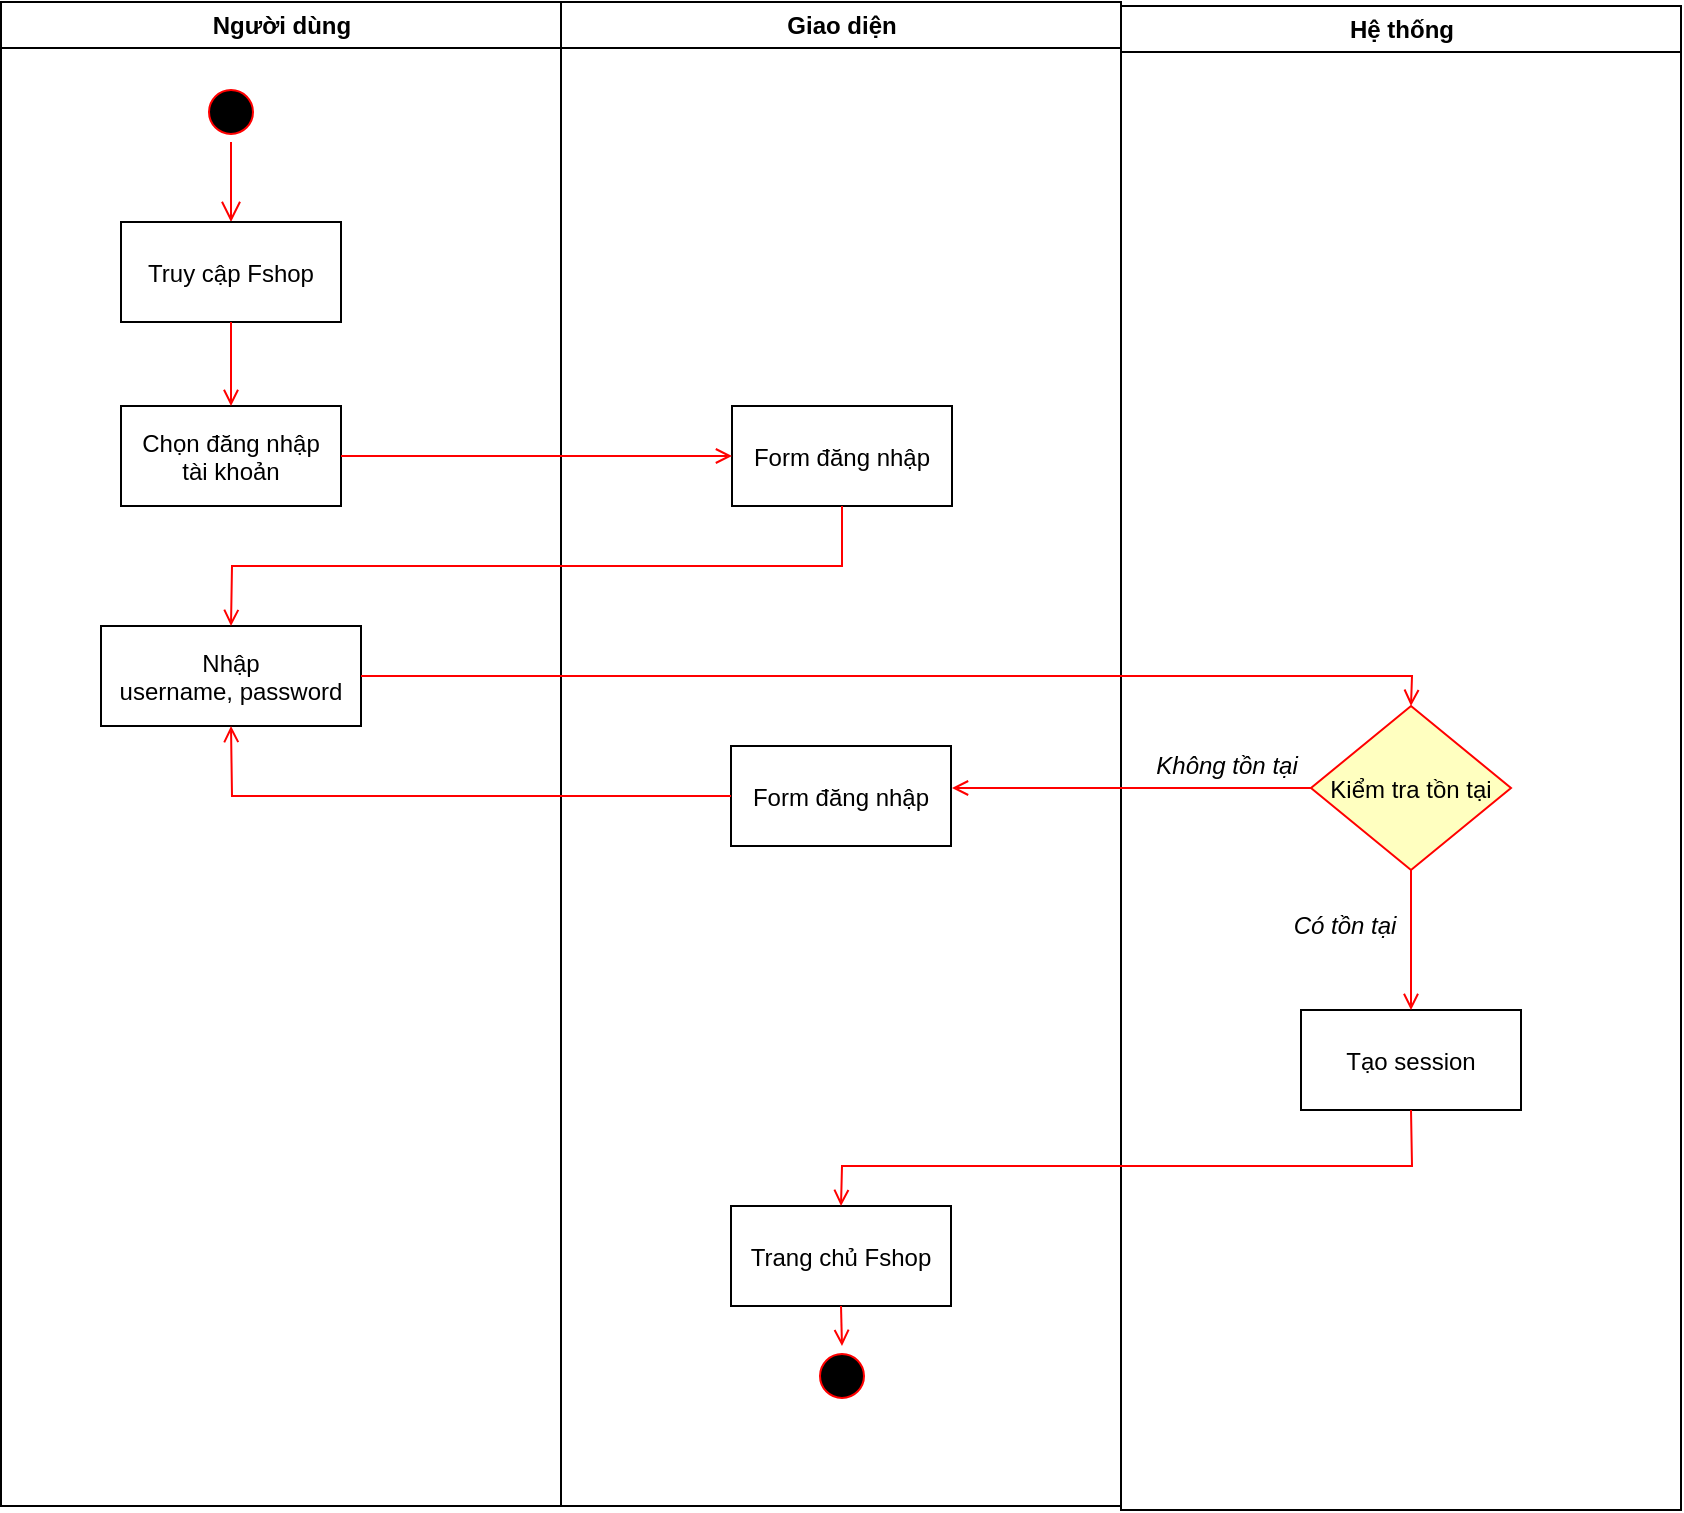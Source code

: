 <mxfile version="14.8.5" type="github">
  <diagram id="m9YxTYbFuq8XrT7B8z0A" name="Page-1">
    <mxGraphModel dx="952" dy="456" grid="1" gridSize="10" guides="1" tooltips="1" connect="1" arrows="1" fold="1" page="1" pageScale="1" pageWidth="827" pageHeight="1169" math="0" shadow="0">
      <root>
        <mxCell id="0" />
        <mxCell id="1" parent="0" />
        <mxCell id="tWC7mckAVRyr-sFawbDM-1" value="Người dùng" style="swimlane;whiteSpace=wrap" vertex="1" parent="1">
          <mxGeometry x="164.5" y="128" width="280" height="752" as="geometry" />
        </mxCell>
        <mxCell id="tWC7mckAVRyr-sFawbDM-2" value="" style="ellipse;shape=startState;fillColor=#000000;strokeColor=#ff0000;" vertex="1" parent="tWC7mckAVRyr-sFawbDM-1">
          <mxGeometry x="100" y="40" width="30" height="30" as="geometry" />
        </mxCell>
        <mxCell id="tWC7mckAVRyr-sFawbDM-3" value="" style="edgeStyle=elbowEdgeStyle;elbow=horizontal;verticalAlign=bottom;endArrow=open;endSize=8;strokeColor=#FF0000;endFill=1;rounded=0" edge="1" parent="tWC7mckAVRyr-sFawbDM-1" source="tWC7mckAVRyr-sFawbDM-2" target="tWC7mckAVRyr-sFawbDM-4">
          <mxGeometry x="100" y="40" as="geometry">
            <mxPoint x="115" y="110" as="targetPoint" />
          </mxGeometry>
        </mxCell>
        <mxCell id="tWC7mckAVRyr-sFawbDM-4" value="Truy cập Fshop" style="" vertex="1" parent="tWC7mckAVRyr-sFawbDM-1">
          <mxGeometry x="60" y="110" width="110" height="50" as="geometry" />
        </mxCell>
        <mxCell id="tWC7mckAVRyr-sFawbDM-5" value="Chọn đăng nhập&#xa;tài khoản" style="" vertex="1" parent="tWC7mckAVRyr-sFawbDM-1">
          <mxGeometry x="60" y="202" width="110" height="50" as="geometry" />
        </mxCell>
        <mxCell id="tWC7mckAVRyr-sFawbDM-6" value="" style="endArrow=open;strokeColor=#FF0000;endFill=1;rounded=0" edge="1" parent="tWC7mckAVRyr-sFawbDM-1" source="tWC7mckAVRyr-sFawbDM-4" target="tWC7mckAVRyr-sFawbDM-5">
          <mxGeometry relative="1" as="geometry" />
        </mxCell>
        <mxCell id="tWC7mckAVRyr-sFawbDM-7" value="Nhập&#xa;username, password" style="" vertex="1" parent="tWC7mckAVRyr-sFawbDM-1">
          <mxGeometry x="50" y="312" width="130" height="50" as="geometry" />
        </mxCell>
        <mxCell id="tWC7mckAVRyr-sFawbDM-8" value="Giao diện" style="swimlane;whiteSpace=wrap" vertex="1" parent="1">
          <mxGeometry x="444.5" y="128" width="280" height="752" as="geometry" />
        </mxCell>
        <mxCell id="tWC7mckAVRyr-sFawbDM-9" value="Form đăng nhập" style="" vertex="1" parent="tWC7mckAVRyr-sFawbDM-8">
          <mxGeometry x="85.5" y="202" width="110" height="50" as="geometry" />
        </mxCell>
        <mxCell id="tWC7mckAVRyr-sFawbDM-10" value="Trang chủ Fshop" style="" vertex="1" parent="tWC7mckAVRyr-sFawbDM-8">
          <mxGeometry x="85" y="602" width="110" height="50" as="geometry" />
        </mxCell>
        <mxCell id="tWC7mckAVRyr-sFawbDM-11" value="Form đăng nhập" style="" vertex="1" parent="tWC7mckAVRyr-sFawbDM-8">
          <mxGeometry x="85" y="372" width="110" height="50" as="geometry" />
        </mxCell>
        <mxCell id="tWC7mckAVRyr-sFawbDM-20" value="" style="ellipse;shape=startState;fillColor=#000000;strokeColor=#ff0000;" vertex="1" parent="tWC7mckAVRyr-sFawbDM-8">
          <mxGeometry x="125.5" y="672" width="30" height="30" as="geometry" />
        </mxCell>
        <mxCell id="tWC7mckAVRyr-sFawbDM-21" value="" style="endArrow=open;strokeColor=#FF0000;endFill=1;rounded=0;exitX=0.5;exitY=1;exitDx=0;exitDy=0;entryX=0.5;entryY=0;entryDx=0;entryDy=0;" edge="1" parent="tWC7mckAVRyr-sFawbDM-8" source="tWC7mckAVRyr-sFawbDM-10" target="tWC7mckAVRyr-sFawbDM-20">
          <mxGeometry relative="1" as="geometry">
            <mxPoint x="135.5" y="572" as="sourcePoint" />
            <mxPoint x="135.5" y="614" as="targetPoint" />
          </mxGeometry>
        </mxCell>
        <mxCell id="tWC7mckAVRyr-sFawbDM-12" value="Hệ thống" style="swimlane;whiteSpace=wrap" vertex="1" parent="1">
          <mxGeometry x="724.5" y="130" width="280" height="752" as="geometry" />
        </mxCell>
        <mxCell id="tWC7mckAVRyr-sFawbDM-13" value="Kiểm tra tồn tại" style="rhombus;fillColor=#ffffc0;strokeColor=#ff0000;" vertex="1" parent="tWC7mckAVRyr-sFawbDM-12">
          <mxGeometry x="95" y="350" width="100" height="82" as="geometry" />
        </mxCell>
        <mxCell id="tWC7mckAVRyr-sFawbDM-26" value="Tạo session" style="" vertex="1" parent="tWC7mckAVRyr-sFawbDM-12">
          <mxGeometry x="90" y="502" width="110" height="50" as="geometry" />
        </mxCell>
        <mxCell id="tWC7mckAVRyr-sFawbDM-25" value="" style="endArrow=open;strokeColor=#FF0000;endFill=1;rounded=0;exitX=0.5;exitY=1;exitDx=0;exitDy=0;entryX=0.5;entryY=0;entryDx=0;entryDy=0;" edge="1" parent="tWC7mckAVRyr-sFawbDM-12" source="tWC7mckAVRyr-sFawbDM-13" target="tWC7mckAVRyr-sFawbDM-26">
          <mxGeometry relative="1" as="geometry">
            <mxPoint x="143" y="434" as="sourcePoint" />
            <mxPoint x="146.5" y="542" as="targetPoint" />
          </mxGeometry>
        </mxCell>
        <mxCell id="tWC7mckAVRyr-sFawbDM-14" value="" style="endArrow=open;strokeColor=#FF0000;endFill=1;rounded=0;entryX=0;entryY=0.5;entryDx=0;entryDy=0;exitX=1;exitY=0.5;exitDx=0;exitDy=0;" edge="1" parent="1" source="tWC7mckAVRyr-sFawbDM-5" target="tWC7mckAVRyr-sFawbDM-9">
          <mxGeometry relative="1" as="geometry">
            <mxPoint x="334.5" y="478" as="sourcePoint" />
            <mxPoint x="464.5" y="478" as="targetPoint" />
          </mxGeometry>
        </mxCell>
        <mxCell id="tWC7mckAVRyr-sFawbDM-15" value="" style="endArrow=open;strokeColor=#FF0000;endFill=1;rounded=0;exitX=0.5;exitY=1;exitDx=0;exitDy=0;entryX=0.5;entryY=0;entryDx=0;entryDy=0;" edge="1" parent="1" source="tWC7mckAVRyr-sFawbDM-9" target="tWC7mckAVRyr-sFawbDM-7">
          <mxGeometry relative="1" as="geometry">
            <mxPoint x="590" y="400" as="sourcePoint" />
            <mxPoint x="250" y="440" as="targetPoint" />
            <Array as="points">
              <mxPoint x="585" y="410" />
              <mxPoint x="280" y="410" />
            </Array>
          </mxGeometry>
        </mxCell>
        <mxCell id="tWC7mckAVRyr-sFawbDM-16" value="" style="endArrow=open;strokeColor=#FF0000;endFill=1;rounded=0;exitX=1;exitY=0.5;exitDx=0;exitDy=0;entryX=0.5;entryY=0;entryDx=0;entryDy=0;" edge="1" parent="1" source="tWC7mckAVRyr-sFawbDM-7" target="tWC7mckAVRyr-sFawbDM-13">
          <mxGeometry relative="1" as="geometry">
            <mxPoint x="344.5" y="365" as="sourcePoint" />
            <mxPoint x="890" y="500" as="targetPoint" />
            <Array as="points">
              <mxPoint x="870" y="465" />
            </Array>
          </mxGeometry>
        </mxCell>
        <mxCell id="tWC7mckAVRyr-sFawbDM-17" value="" style="endArrow=open;strokeColor=#FF0000;endFill=1;rounded=0;exitX=0;exitY=0.5;exitDx=0;exitDy=0;" edge="1" parent="1" source="tWC7mckAVRyr-sFawbDM-13">
          <mxGeometry relative="1" as="geometry">
            <mxPoint x="650" y="520" as="sourcePoint" />
            <mxPoint x="640" y="521" as="targetPoint" />
            <Array as="points" />
          </mxGeometry>
        </mxCell>
        <mxCell id="tWC7mckAVRyr-sFawbDM-18" value="Không tồn tại" style="text;html=1;align=center;verticalAlign=middle;resizable=0;points=[];autosize=1;strokeColor=none;fontStyle=2" vertex="1" parent="1">
          <mxGeometry x="732" y="500" width="90" height="20" as="geometry" />
        </mxCell>
        <mxCell id="tWC7mckAVRyr-sFawbDM-22" value="" style="endArrow=open;strokeColor=#FF0000;endFill=1;rounded=0;exitX=0;exitY=0.5;exitDx=0;exitDy=0;entryX=0.5;entryY=1;entryDx=0;entryDy=0;" edge="1" parent="1" source="tWC7mckAVRyr-sFawbDM-11" target="tWC7mckAVRyr-sFawbDM-7">
          <mxGeometry relative="1" as="geometry">
            <mxPoint x="360" y="510" as="sourcePoint" />
            <mxPoint x="180.5" y="510" as="targetPoint" />
            <Array as="points">
              <mxPoint x="280" y="525" />
            </Array>
          </mxGeometry>
        </mxCell>
        <mxCell id="tWC7mckAVRyr-sFawbDM-27" value="" style="endArrow=open;strokeColor=#FF0000;endFill=1;rounded=0;entryX=0.5;entryY=0;entryDx=0;entryDy=0;exitX=0.5;exitY=1;exitDx=0;exitDy=0;" edge="1" parent="1" source="tWC7mckAVRyr-sFawbDM-26" target="tWC7mckAVRyr-sFawbDM-10">
          <mxGeometry relative="1" as="geometry">
            <mxPoint x="880" y="730" as="sourcePoint" />
            <mxPoint x="584.5" y="630" as="targetPoint" />
            <Array as="points">
              <mxPoint x="870" y="710" />
              <mxPoint x="585" y="710" />
            </Array>
          </mxGeometry>
        </mxCell>
        <mxCell id="tWC7mckAVRyr-sFawbDM-28" value="Có tồn tại" style="text;html=1;align=center;verticalAlign=middle;resizable=0;points=[];autosize=1;strokeColor=none;fontStyle=2" vertex="1" parent="1">
          <mxGeometry x="801" y="580" width="70" height="20" as="geometry" />
        </mxCell>
      </root>
    </mxGraphModel>
  </diagram>
</mxfile>
